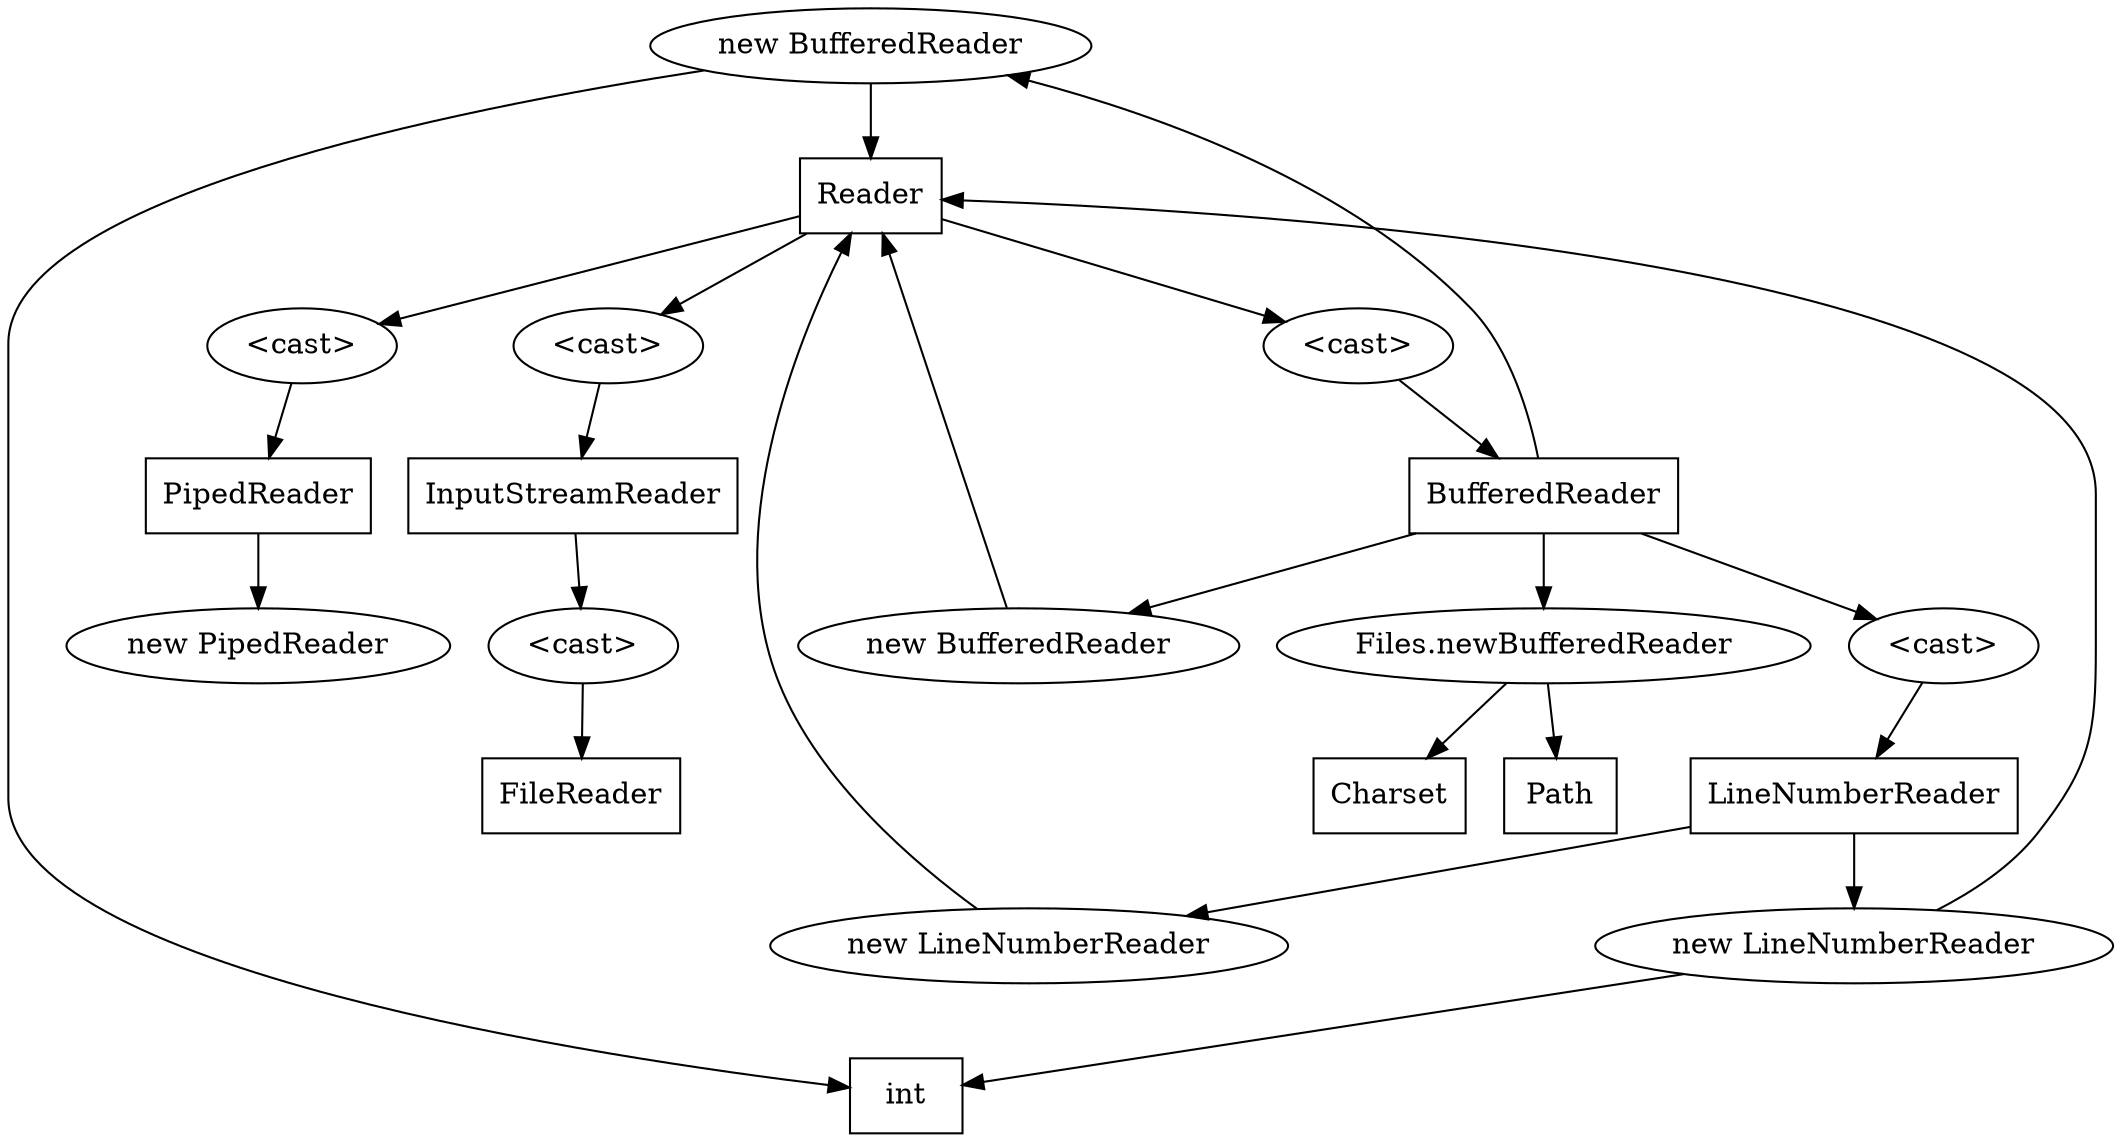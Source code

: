 digraph exampleGraph { graph [ dpi=220 ]; node [nodesep=0.75, ranksep=0.75]; edge [weight=1.2]; 1 [ label="int" shape="box" ]; 3 [ label="Reader" shape="box" ]; 4 [ label="LineNumberReader" shape="box" ]; 5 [ label="BufferedReader" shape="box" ]; 6 [ label="PipedReader" shape="box" ]; 9 [ label="Path" shape="box" ]; 10 [ label="Charset" shape="box" ]; 12 [ label="InputStreamReader" shape="box" ]; 13 [ label="FileReader" shape="box" ]; 14 [ label="Files.newBufferedReader" ]; 16 [ label="<cast>" ]; 17 [ label="new PipedReader" ]; 18 [ label="new LineNumberReader" ]; 21 [ label="new BufferedReader" ]; 22 [ label="new BufferedReader" ]; 23 [ label="<cast>" ]; 24 [ label="new LineNumberReader" ]; 25 [ label="<cast>" ]; 26 [ label="<cast>" ]; 27 [ label="<cast>" ]; 5 -> 14; 14 -> 10; 14 -> 9; 3 -> 16; 16 -> 6; 6 -> 17; 4 -> 18; 18 -> 3; 5 -> 21; 21 -> 1; 21 -> 3; 5 -> 22; 22 -> 3; 3 -> 23; 23 -> 12; 4 -> 24; 24 -> 1; 24 -> 3; 3 -> 25; 25 -> 5; 5 -> 26; 26 -> 4; 12 -> 27; 27 -> 13; }

